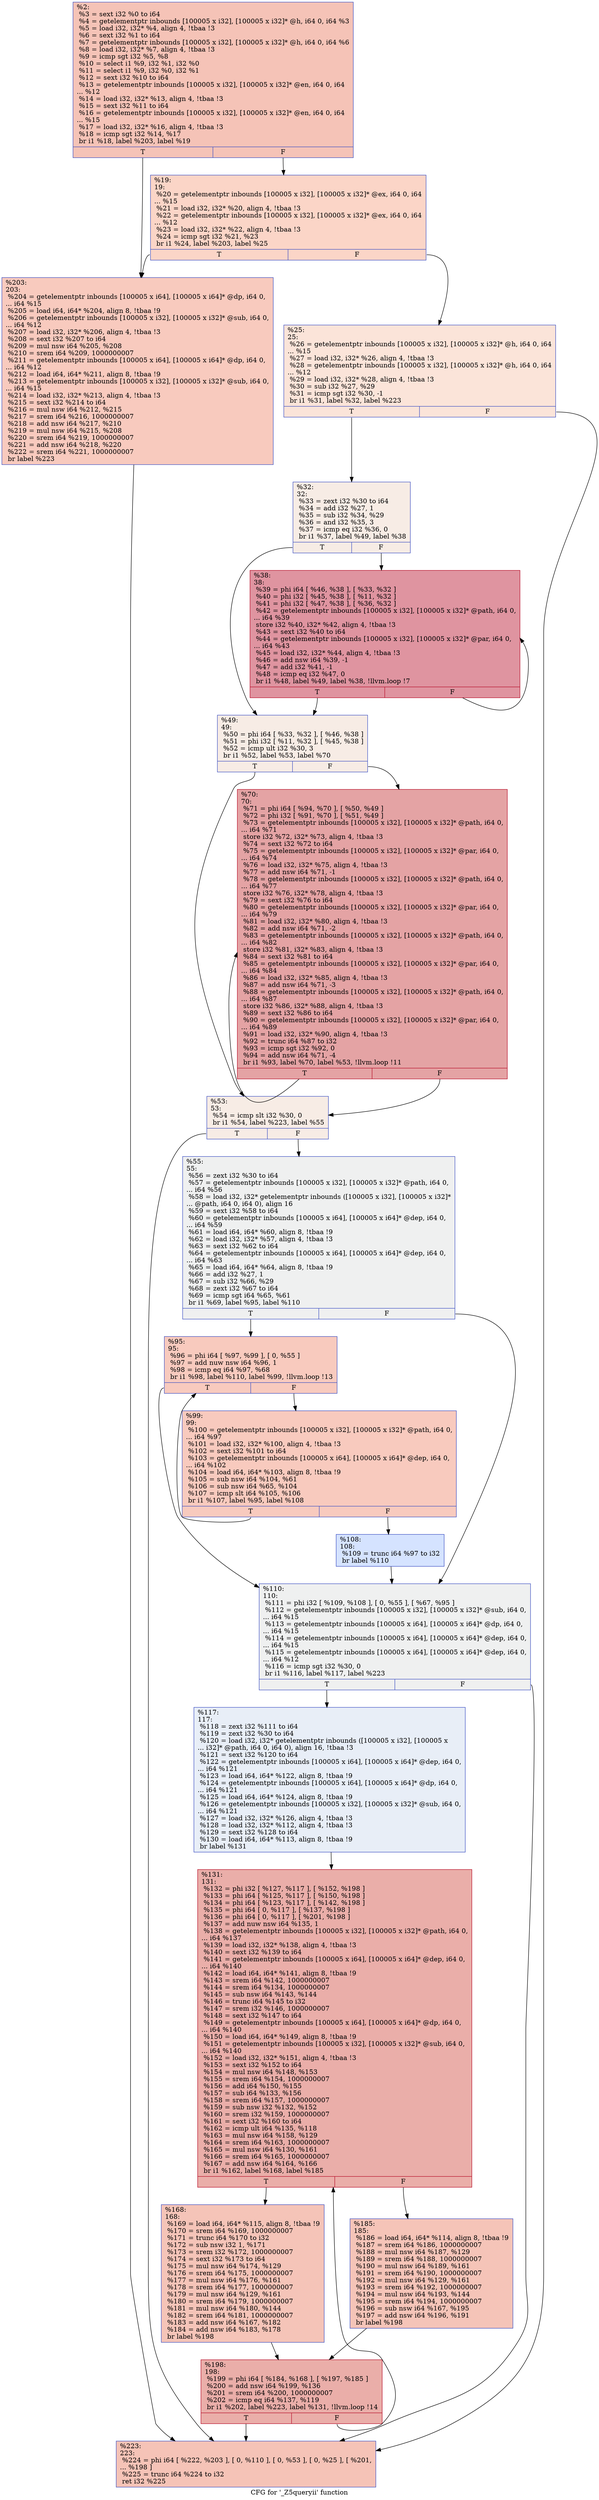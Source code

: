 digraph "CFG for '_Z5queryii' function" {
	label="CFG for '_Z5queryii' function";

	Node0x55e9c764ec50 [shape=record,color="#3d50c3ff", style=filled, fillcolor="#e8765c70",label="{%2:\l  %3 = sext i32 %0 to i64\l  %4 = getelementptr inbounds [100005 x i32], [100005 x i32]* @h, i64 0, i64 %3\l  %5 = load i32, i32* %4, align 4, !tbaa !3\l  %6 = sext i32 %1 to i64\l  %7 = getelementptr inbounds [100005 x i32], [100005 x i32]* @h, i64 0, i64 %6\l  %8 = load i32, i32* %7, align 4, !tbaa !3\l  %9 = icmp sgt i32 %5, %8\l  %10 = select i1 %9, i32 %1, i32 %0\l  %11 = select i1 %9, i32 %0, i32 %1\l  %12 = sext i32 %10 to i64\l  %13 = getelementptr inbounds [100005 x i32], [100005 x i32]* @en, i64 0, i64\l... %12\l  %14 = load i32, i32* %13, align 4, !tbaa !3\l  %15 = sext i32 %11 to i64\l  %16 = getelementptr inbounds [100005 x i32], [100005 x i32]* @en, i64 0, i64\l... %15\l  %17 = load i32, i32* %16, align 4, !tbaa !3\l  %18 = icmp sgt i32 %14, %17\l  br i1 %18, label %203, label %19\l|{<s0>T|<s1>F}}"];
	Node0x55e9c764ec50:s0 -> Node0x55e9c764ee40;
	Node0x55e9c764ec50:s1 -> Node0x55e9c764f660;
	Node0x55e9c764f660 [shape=record,color="#3d50c3ff", style=filled, fillcolor="#f5a08170",label="{%19:\l19:                                               \l  %20 = getelementptr inbounds [100005 x i32], [100005 x i32]* @ex, i64 0, i64\l... %15\l  %21 = load i32, i32* %20, align 4, !tbaa !3\l  %22 = getelementptr inbounds [100005 x i32], [100005 x i32]* @ex, i64 0, i64\l... %12\l  %23 = load i32, i32* %22, align 4, !tbaa !3\l  %24 = icmp sgt i32 %21, %23\l  br i1 %24, label %203, label %25\l|{<s0>T|<s1>F}}"];
	Node0x55e9c764f660:s0 -> Node0x55e9c764ee40;
	Node0x55e9c764f660:s1 -> Node0x55e9c764fa90;
	Node0x55e9c764fa90 [shape=record,color="#3d50c3ff", style=filled, fillcolor="#f5c1a970",label="{%25:\l25:                                               \l  %26 = getelementptr inbounds [100005 x i32], [100005 x i32]* @h, i64 0, i64\l... %15\l  %27 = load i32, i32* %26, align 4, !tbaa !3\l  %28 = getelementptr inbounds [100005 x i32], [100005 x i32]* @h, i64 0, i64\l... %12\l  %29 = load i32, i32* %28, align 4, !tbaa !3\l  %30 = sub i32 %27, %29\l  %31 = icmp sgt i32 %30, -1\l  br i1 %31, label %32, label %223\l|{<s0>T|<s1>F}}"];
	Node0x55e9c764fa90:s0 -> Node0x55e9c764ff10;
	Node0x55e9c764fa90:s1 -> Node0x55e9c764ff60;
	Node0x55e9c764ff10 [shape=record,color="#3d50c3ff", style=filled, fillcolor="#ecd3c570",label="{%32:\l32:                                               \l  %33 = zext i32 %30 to i64\l  %34 = add i32 %27, 1\l  %35 = sub i32 %34, %29\l  %36 = and i32 %35, 3\l  %37 = icmp eq i32 %36, 0\l  br i1 %37, label %49, label %38\l|{<s0>T|<s1>F}}"];
	Node0x55e9c764ff10:s0 -> Node0x55e9c7650350;
	Node0x55e9c764ff10:s1 -> Node0x55e9c76503a0;
	Node0x55e9c76503a0 [shape=record,color="#b70d28ff", style=filled, fillcolor="#b70d2870",label="{%38:\l38:                                               \l  %39 = phi i64 [ %46, %38 ], [ %33, %32 ]\l  %40 = phi i32 [ %45, %38 ], [ %11, %32 ]\l  %41 = phi i32 [ %47, %38 ], [ %36, %32 ]\l  %42 = getelementptr inbounds [100005 x i32], [100005 x i32]* @path, i64 0,\l... i64 %39\l  store i32 %40, i32* %42, align 4, !tbaa !3\l  %43 = sext i32 %40 to i64\l  %44 = getelementptr inbounds [100005 x i32], [100005 x i32]* @par, i64 0,\l... i64 %43\l  %45 = load i32, i32* %44, align 4, !tbaa !3\l  %46 = add nsw i64 %39, -1\l  %47 = add i32 %41, -1\l  %48 = icmp eq i32 %47, 0\l  br i1 %48, label %49, label %38, !llvm.loop !7\l|{<s0>T|<s1>F}}"];
	Node0x55e9c76503a0:s0 -> Node0x55e9c7650350;
	Node0x55e9c76503a0:s1 -> Node0x55e9c76503a0;
	Node0x55e9c7650350 [shape=record,color="#3d50c3ff", style=filled, fillcolor="#ecd3c570",label="{%49:\l49:                                               \l  %50 = phi i64 [ %33, %32 ], [ %46, %38 ]\l  %51 = phi i32 [ %11, %32 ], [ %45, %38 ]\l  %52 = icmp ult i32 %30, 3\l  br i1 %52, label %53, label %70\l|{<s0>T|<s1>F}}"];
	Node0x55e9c7650350:s0 -> Node0x55e9c7650fc0;
	Node0x55e9c7650350:s1 -> Node0x55e9c7651010;
	Node0x55e9c7650fc0 [shape=record,color="#3d50c3ff", style=filled, fillcolor="#ecd3c570",label="{%53:\l53:                                               \l  %54 = icmp slt i32 %30, 0\l  br i1 %54, label %223, label %55\l|{<s0>T|<s1>F}}"];
	Node0x55e9c7650fc0:s0 -> Node0x55e9c764ff60;
	Node0x55e9c7650fc0:s1 -> Node0x55e9c76511a0;
	Node0x55e9c76511a0 [shape=record,color="#3d50c3ff", style=filled, fillcolor="#dbdcde70",label="{%55:\l55:                                               \l  %56 = zext i32 %30 to i64\l  %57 = getelementptr inbounds [100005 x i32], [100005 x i32]* @path, i64 0,\l... i64 %56\l  %58 = load i32, i32* getelementptr inbounds ([100005 x i32], [100005 x i32]*\l... @path, i64 0, i64 0), align 16\l  %59 = sext i32 %58 to i64\l  %60 = getelementptr inbounds [100005 x i64], [100005 x i64]* @dep, i64 0,\l... i64 %59\l  %61 = load i64, i64* %60, align 8, !tbaa !9\l  %62 = load i32, i32* %57, align 4, !tbaa !3\l  %63 = sext i32 %62 to i64\l  %64 = getelementptr inbounds [100005 x i64], [100005 x i64]* @dep, i64 0,\l... i64 %63\l  %65 = load i64, i64* %64, align 8, !tbaa !9\l  %66 = add i32 %27, 1\l  %67 = sub i32 %66, %29\l  %68 = zext i32 %67 to i64\l  %69 = icmp sgt i64 %65, %61\l  br i1 %69, label %95, label %110\l|{<s0>T|<s1>F}}"];
	Node0x55e9c76511a0:s0 -> Node0x55e9c7651aa0;
	Node0x55e9c76511a0:s1 -> Node0x55e9c7651af0;
	Node0x55e9c7651010 [shape=record,color="#b70d28ff", style=filled, fillcolor="#c32e3170",label="{%70:\l70:                                               \l  %71 = phi i64 [ %94, %70 ], [ %50, %49 ]\l  %72 = phi i32 [ %91, %70 ], [ %51, %49 ]\l  %73 = getelementptr inbounds [100005 x i32], [100005 x i32]* @path, i64 0,\l... i64 %71\l  store i32 %72, i32* %73, align 4, !tbaa !3\l  %74 = sext i32 %72 to i64\l  %75 = getelementptr inbounds [100005 x i32], [100005 x i32]* @par, i64 0,\l... i64 %74\l  %76 = load i32, i32* %75, align 4, !tbaa !3\l  %77 = add nsw i64 %71, -1\l  %78 = getelementptr inbounds [100005 x i32], [100005 x i32]* @path, i64 0,\l... i64 %77\l  store i32 %76, i32* %78, align 4, !tbaa !3\l  %79 = sext i32 %76 to i64\l  %80 = getelementptr inbounds [100005 x i32], [100005 x i32]* @par, i64 0,\l... i64 %79\l  %81 = load i32, i32* %80, align 4, !tbaa !3\l  %82 = add nsw i64 %71, -2\l  %83 = getelementptr inbounds [100005 x i32], [100005 x i32]* @path, i64 0,\l... i64 %82\l  store i32 %81, i32* %83, align 4, !tbaa !3\l  %84 = sext i32 %81 to i64\l  %85 = getelementptr inbounds [100005 x i32], [100005 x i32]* @par, i64 0,\l... i64 %84\l  %86 = load i32, i32* %85, align 4, !tbaa !3\l  %87 = add nsw i64 %71, -3\l  %88 = getelementptr inbounds [100005 x i32], [100005 x i32]* @path, i64 0,\l... i64 %87\l  store i32 %86, i32* %88, align 4, !tbaa !3\l  %89 = sext i32 %86 to i64\l  %90 = getelementptr inbounds [100005 x i32], [100005 x i32]* @par, i64 0,\l... i64 %89\l  %91 = load i32, i32* %90, align 4, !tbaa !3\l  %92 = trunc i64 %87 to i32\l  %93 = icmp sgt i32 %92, 0\l  %94 = add nsw i64 %71, -4\l  br i1 %93, label %70, label %53, !llvm.loop !11\l|{<s0>T|<s1>F}}"];
	Node0x55e9c7651010:s0 -> Node0x55e9c7651010;
	Node0x55e9c7651010:s1 -> Node0x55e9c7650fc0;
	Node0x55e9c7651aa0 [shape=record,color="#3d50c3ff", style=filled, fillcolor="#ef886b70",label="{%95:\l95:                                               \l  %96 = phi i64 [ %97, %99 ], [ 0, %55 ]\l  %97 = add nuw nsw i64 %96, 1\l  %98 = icmp eq i64 %97, %68\l  br i1 %98, label %110, label %99, !llvm.loop !13\l|{<s0>T|<s1>F}}"];
	Node0x55e9c7651aa0:s0 -> Node0x55e9c7651af0;
	Node0x55e9c7651aa0:s1 -> Node0x55e9c764a170;
	Node0x55e9c764a170 [shape=record,color="#3d50c3ff", style=filled, fillcolor="#ef886b70",label="{%99:\l99:                                               \l  %100 = getelementptr inbounds [100005 x i32], [100005 x i32]* @path, i64 0,\l... i64 %97\l  %101 = load i32, i32* %100, align 4, !tbaa !3\l  %102 = sext i32 %101 to i64\l  %103 = getelementptr inbounds [100005 x i64], [100005 x i64]* @dep, i64 0,\l... i64 %102\l  %104 = load i64, i64* %103, align 8, !tbaa !9\l  %105 = sub nsw i64 %104, %61\l  %106 = sub nsw i64 %65, %104\l  %107 = icmp slt i64 %105, %106\l  br i1 %107, label %95, label %108\l|{<s0>T|<s1>F}}"];
	Node0x55e9c764a170:s0 -> Node0x55e9c7651aa0;
	Node0x55e9c764a170:s1 -> Node0x55e9c7648d80;
	Node0x55e9c7648d80 [shape=record,color="#3d50c3ff", style=filled, fillcolor="#a1c0ff70",label="{%108:\l108:                                              \l  %109 = trunc i64 %97 to i32\l  br label %110\l}"];
	Node0x55e9c7648d80 -> Node0x55e9c7651af0;
	Node0x55e9c7651af0 [shape=record,color="#3d50c3ff", style=filled, fillcolor="#dbdcde70",label="{%110:\l110:                                              \l  %111 = phi i32 [ %109, %108 ], [ 0, %55 ], [ %67, %95 ]\l  %112 = getelementptr inbounds [100005 x i32], [100005 x i32]* @sub, i64 0,\l... i64 %15\l  %113 = getelementptr inbounds [100005 x i64], [100005 x i64]* @dp, i64 0,\l... i64 %15\l  %114 = getelementptr inbounds [100005 x i64], [100005 x i64]* @dep, i64 0,\l... i64 %15\l  %115 = getelementptr inbounds [100005 x i64], [100005 x i64]* @dep, i64 0,\l... i64 %12\l  %116 = icmp sgt i32 %30, 0\l  br i1 %116, label %117, label %223\l|{<s0>T|<s1>F}}"];
	Node0x55e9c7651af0:s0 -> Node0x55e9c7654710;
	Node0x55e9c7651af0:s1 -> Node0x55e9c764ff60;
	Node0x55e9c7654710 [shape=record,color="#3d50c3ff", style=filled, fillcolor="#cbd8ee70",label="{%117:\l117:                                              \l  %118 = zext i32 %111 to i64\l  %119 = zext i32 %30 to i64\l  %120 = load i32, i32* getelementptr inbounds ([100005 x i32], [100005 x\l... i32]* @path, i64 0, i64 0), align 16, !tbaa !3\l  %121 = sext i32 %120 to i64\l  %122 = getelementptr inbounds [100005 x i64], [100005 x i64]* @dep, i64 0,\l... i64 %121\l  %123 = load i64, i64* %122, align 8, !tbaa !9\l  %124 = getelementptr inbounds [100005 x i64], [100005 x i64]* @dp, i64 0,\l... i64 %121\l  %125 = load i64, i64* %124, align 8, !tbaa !9\l  %126 = getelementptr inbounds [100005 x i32], [100005 x i32]* @sub, i64 0,\l... i64 %121\l  %127 = load i32, i32* %126, align 4, !tbaa !3\l  %128 = load i32, i32* %112, align 4, !tbaa !3\l  %129 = sext i32 %128 to i64\l  %130 = load i64, i64* %113, align 8, !tbaa !9\l  br label %131\l}"];
	Node0x55e9c7654710 -> Node0x55e9c76556c0;
	Node0x55e9c76556c0 [shape=record,color="#b70d28ff", style=filled, fillcolor="#d0473d70",label="{%131:\l131:                                              \l  %132 = phi i32 [ %127, %117 ], [ %152, %198 ]\l  %133 = phi i64 [ %125, %117 ], [ %150, %198 ]\l  %134 = phi i64 [ %123, %117 ], [ %142, %198 ]\l  %135 = phi i64 [ 0, %117 ], [ %137, %198 ]\l  %136 = phi i64 [ 0, %117 ], [ %201, %198 ]\l  %137 = add nuw nsw i64 %135, 1\l  %138 = getelementptr inbounds [100005 x i32], [100005 x i32]* @path, i64 0,\l... i64 %137\l  %139 = load i32, i32* %138, align 4, !tbaa !3\l  %140 = sext i32 %139 to i64\l  %141 = getelementptr inbounds [100005 x i64], [100005 x i64]* @dep, i64 0,\l... i64 %140\l  %142 = load i64, i64* %141, align 8, !tbaa !9\l  %143 = srem i64 %142, 1000000007\l  %144 = srem i64 %134, 1000000007\l  %145 = sub nsw i64 %143, %144\l  %146 = trunc i64 %145 to i32\l  %147 = srem i32 %146, 1000000007\l  %148 = sext i32 %147 to i64\l  %149 = getelementptr inbounds [100005 x i64], [100005 x i64]* @dp, i64 0,\l... i64 %140\l  %150 = load i64, i64* %149, align 8, !tbaa !9\l  %151 = getelementptr inbounds [100005 x i32], [100005 x i32]* @sub, i64 0,\l... i64 %140\l  %152 = load i32, i32* %151, align 4, !tbaa !3\l  %153 = sext i32 %152 to i64\l  %154 = mul nsw i64 %148, %153\l  %155 = srem i64 %154, 1000000007\l  %156 = add i64 %150, %155\l  %157 = sub i64 %133, %156\l  %158 = srem i64 %157, 1000000007\l  %159 = sub nsw i32 %132, %152\l  %160 = srem i32 %159, 1000000007\l  %161 = sext i32 %160 to i64\l  %162 = icmp ult i64 %135, %118\l  %163 = mul nsw i64 %158, %129\l  %164 = srem i64 %163, 1000000007\l  %165 = mul nsw i64 %130, %161\l  %166 = srem i64 %165, 1000000007\l  %167 = add nsw i64 %164, %166\l  br i1 %162, label %168, label %185\l|{<s0>T|<s1>F}}"];
	Node0x55e9c76556c0:s0 -> Node0x55e9c7656e10;
	Node0x55e9c76556c0:s1 -> Node0x55e9c7656e60;
	Node0x55e9c7656e10 [shape=record,color="#3d50c3ff", style=filled, fillcolor="#e97a5f70",label="{%168:\l168:                                              \l  %169 = load i64, i64* %115, align 8, !tbaa !9\l  %170 = srem i64 %169, 1000000007\l  %171 = trunc i64 %170 to i32\l  %172 = sub nsw i32 1, %171\l  %173 = srem i32 %172, 1000000007\l  %174 = sext i32 %173 to i64\l  %175 = mul nsw i64 %174, %129\l  %176 = srem i64 %175, 1000000007\l  %177 = mul nsw i64 %176, %161\l  %178 = srem i64 %177, 1000000007\l  %179 = mul nsw i64 %129, %161\l  %180 = srem i64 %179, 1000000007\l  %181 = mul nsw i64 %180, %144\l  %182 = srem i64 %181, 1000000007\l  %183 = add nsw i64 %167, %182\l  %184 = add nsw i64 %183, %178\l  br label %198\l}"];
	Node0x55e9c7656e10 -> Node0x55e9c7655780;
	Node0x55e9c7656e60 [shape=record,color="#3d50c3ff", style=filled, fillcolor="#e97a5f70",label="{%185:\l185:                                              \l  %186 = load i64, i64* %114, align 8, !tbaa !9\l  %187 = srem i64 %186, 1000000007\l  %188 = mul nsw i64 %187, %129\l  %189 = srem i64 %188, 1000000007\l  %190 = mul nsw i64 %189, %161\l  %191 = srem i64 %190, 1000000007\l  %192 = mul nsw i64 %129, %161\l  %193 = srem i64 %192, 1000000007\l  %194 = mul nsw i64 %193, %144\l  %195 = srem i64 %194, 1000000007\l  %196 = sub nsw i64 %167, %195\l  %197 = add nsw i64 %196, %191\l  br label %198\l}"];
	Node0x55e9c7656e60 -> Node0x55e9c7655780;
	Node0x55e9c7655780 [shape=record,color="#b70d28ff", style=filled, fillcolor="#d0473d70",label="{%198:\l198:                                              \l  %199 = phi i64 [ %184, %168 ], [ %197, %185 ]\l  %200 = add nsw i64 %199, %136\l  %201 = srem i64 %200, 1000000007\l  %202 = icmp eq i64 %137, %119\l  br i1 %202, label %223, label %131, !llvm.loop !14\l|{<s0>T|<s1>F}}"];
	Node0x55e9c7655780:s0 -> Node0x55e9c764ff60;
	Node0x55e9c7655780:s1 -> Node0x55e9c76556c0;
	Node0x55e9c764ee40 [shape=record,color="#3d50c3ff", style=filled, fillcolor="#ef886b70",label="{%203:\l203:                                              \l  %204 = getelementptr inbounds [100005 x i64], [100005 x i64]* @dp, i64 0,\l... i64 %15\l  %205 = load i64, i64* %204, align 8, !tbaa !9\l  %206 = getelementptr inbounds [100005 x i32], [100005 x i32]* @sub, i64 0,\l... i64 %12\l  %207 = load i32, i32* %206, align 4, !tbaa !3\l  %208 = sext i32 %207 to i64\l  %209 = mul nsw i64 %205, %208\l  %210 = srem i64 %209, 1000000007\l  %211 = getelementptr inbounds [100005 x i64], [100005 x i64]* @dp, i64 0,\l... i64 %12\l  %212 = load i64, i64* %211, align 8, !tbaa !9\l  %213 = getelementptr inbounds [100005 x i32], [100005 x i32]* @sub, i64 0,\l... i64 %15\l  %214 = load i32, i32* %213, align 4, !tbaa !3\l  %215 = sext i32 %214 to i64\l  %216 = mul nsw i64 %212, %215\l  %217 = srem i64 %216, 1000000007\l  %218 = add nsw i64 %217, %210\l  %219 = mul nsw i64 %215, %208\l  %220 = srem i64 %219, 1000000007\l  %221 = add nsw i64 %218, %220\l  %222 = srem i64 %221, 1000000007\l  br label %223\l}"];
	Node0x55e9c764ee40 -> Node0x55e9c764ff60;
	Node0x55e9c764ff60 [shape=record,color="#3d50c3ff", style=filled, fillcolor="#e8765c70",label="{%223:\l223:                                              \l  %224 = phi i64 [ %222, %203 ], [ 0, %110 ], [ 0, %53 ], [ 0, %25 ], [ %201,\l... %198 ]\l  %225 = trunc i64 %224 to i32\l  ret i32 %225\l}"];
}
